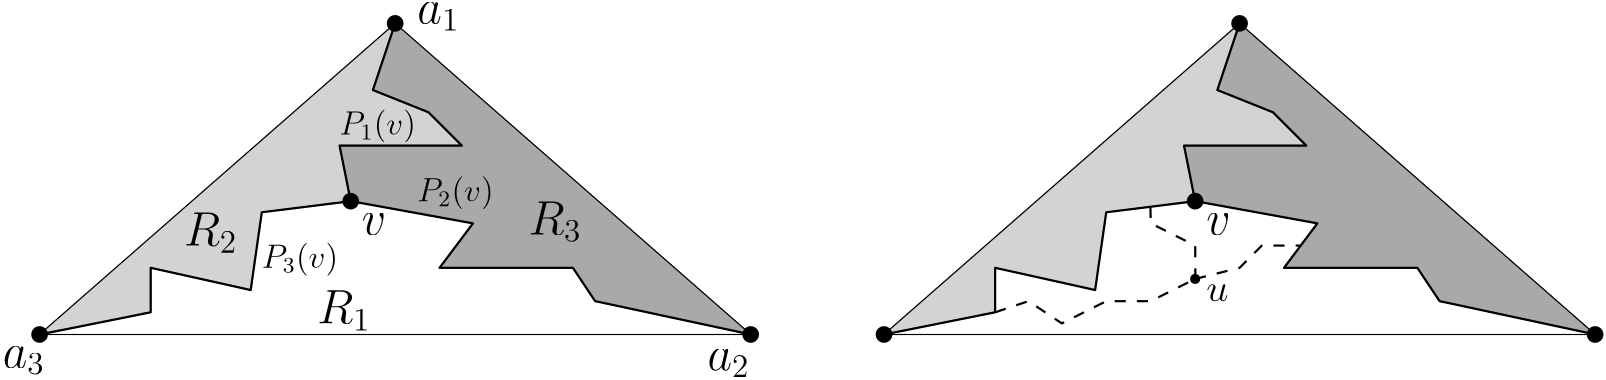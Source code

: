 <?xml version="1.0"?>
<!DOCTYPE ipe SYSTEM "ipe.dtd">
<ipe version="70206" creator="Ipe 7.2.7">
<info created="D:20190420164037" modified="D:20190420171141"/>
<ipestyle name="basic">
<symbol name="arrow/arc(spx)">
<path stroke="sym-stroke" fill="sym-stroke" pen="sym-pen">
0 0 m
-1 0.333 l
-1 -0.333 l
h
</path>
</symbol>
<symbol name="arrow/farc(spx)">
<path stroke="sym-stroke" fill="white" pen="sym-pen">
0 0 m
-1 0.333 l
-1 -0.333 l
h
</path>
</symbol>
<symbol name="arrow/ptarc(spx)">
<path stroke="sym-stroke" fill="sym-stroke" pen="sym-pen">
0 0 m
-1 0.333 l
-0.8 0 l
-1 -0.333 l
h
</path>
</symbol>
<symbol name="arrow/fptarc(spx)">
<path stroke="sym-stroke" fill="white" pen="sym-pen">
0 0 m
-1 0.333 l
-0.8 0 l
-1 -0.333 l
h
</path>
</symbol>
<symbol name="mark/circle(sx)" transformations="translations">
<path fill="sym-stroke">
0.6 0 0 0.6 0 0 e
0.4 0 0 0.4 0 0 e
</path>
</symbol>
<symbol name="mark/disk(sx)" transformations="translations">
<path fill="sym-stroke">
0.6 0 0 0.6 0 0 e
</path>
</symbol>
<symbol name="mark/fdisk(sfx)" transformations="translations">
<group>
<path fill="sym-fill">
0.5 0 0 0.5 0 0 e
</path>
<path fill="sym-stroke" fillrule="eofill">
0.6 0 0 0.6 0 0 e
0.4 0 0 0.4 0 0 e
</path>
</group>
</symbol>
<symbol name="mark/box(sx)" transformations="translations">
<path fill="sym-stroke" fillrule="eofill">
-0.6 -0.6 m
0.6 -0.6 l
0.6 0.6 l
-0.6 0.6 l
h
-0.4 -0.4 m
0.4 -0.4 l
0.4 0.4 l
-0.4 0.4 l
h
</path>
</symbol>
<symbol name="mark/square(sx)" transformations="translations">
<path fill="sym-stroke">
-0.6 -0.6 m
0.6 -0.6 l
0.6 0.6 l
-0.6 0.6 l
h
</path>
</symbol>
<symbol name="mark/fsquare(sfx)" transformations="translations">
<group>
<path fill="sym-fill">
-0.5 -0.5 m
0.5 -0.5 l
0.5 0.5 l
-0.5 0.5 l
h
</path>
<path fill="sym-stroke" fillrule="eofill">
-0.6 -0.6 m
0.6 -0.6 l
0.6 0.6 l
-0.6 0.6 l
h
-0.4 -0.4 m
0.4 -0.4 l
0.4 0.4 l
-0.4 0.4 l
h
</path>
</group>
</symbol>
<symbol name="mark/cross(sx)" transformations="translations">
<group>
<path fill="sym-stroke">
-0.43 -0.57 m
0.57 0.43 l
0.43 0.57 l
-0.57 -0.43 l
h
</path>
<path fill="sym-stroke">
-0.43 0.57 m
0.57 -0.43 l
0.43 -0.57 l
-0.57 0.43 l
h
</path>
</group>
</symbol>
<symbol name="arrow/fnormal(spx)">
<path stroke="sym-stroke" fill="white" pen="sym-pen">
0 0 m
-1 0.333 l
-1 -0.333 l
h
</path>
</symbol>
<symbol name="arrow/pointed(spx)">
<path stroke="sym-stroke" fill="sym-stroke" pen="sym-pen">
0 0 m
-1 0.333 l
-0.8 0 l
-1 -0.333 l
h
</path>
</symbol>
<symbol name="arrow/fpointed(spx)">
<path stroke="sym-stroke" fill="white" pen="sym-pen">
0 0 m
-1 0.333 l
-0.8 0 l
-1 -0.333 l
h
</path>
</symbol>
<symbol name="arrow/linear(spx)">
<path stroke="sym-stroke" pen="sym-pen">
-1 0.333 m
0 0 l
-1 -0.333 l
</path>
</symbol>
<symbol name="arrow/fdouble(spx)">
<path stroke="sym-stroke" fill="white" pen="sym-pen">
0 0 m
-1 0.333 l
-1 -0.333 l
h
-1 0 m
-2 0.333 l
-2 -0.333 l
h
</path>
</symbol>
<symbol name="arrow/double(spx)">
<path stroke="sym-stroke" fill="sym-stroke" pen="sym-pen">
0 0 m
-1 0.333 l
-1 -0.333 l
h
-1 0 m
-2 0.333 l
-2 -0.333 l
h
</path>
</symbol>
<pen name="heavier" value="0.8"/>
<pen name="fat" value="1.2"/>
<pen name="ultrafat" value="2"/>
<symbolsize name="large" value="5"/>
<symbolsize name="small" value="2"/>
<symbolsize name="tiny" value="1.1"/>
<arrowsize name="large" value="10"/>
<arrowsize name="small" value="5"/>
<arrowsize name="tiny" value="3"/>
<color name="red" value="1 0 0"/>
<color name="green" value="0 1 0"/>
<color name="blue" value="0 0 1"/>
<color name="yellow" value="1 1 0"/>
<color name="orange" value="1 0.647 0"/>
<color name="gold" value="1 0.843 0"/>
<color name="purple" value="0.627 0.125 0.941"/>
<color name="gray" value="0.745"/>
<color name="brown" value="0.647 0.165 0.165"/>
<color name="navy" value="0 0 0.502"/>
<color name="pink" value="1 0.753 0.796"/>
<color name="seagreen" value="0.18 0.545 0.341"/>
<color name="turquoise" value="0.251 0.878 0.816"/>
<color name="violet" value="0.933 0.51 0.933"/>
<color name="darkblue" value="0 0 0.545"/>
<color name="darkcyan" value="0 0.545 0.545"/>
<color name="darkgray" value="0.663"/>
<color name="darkgreen" value="0 0.392 0"/>
<color name="darkmagenta" value="0.545 0 0.545"/>
<color name="darkorange" value="1 0.549 0"/>
<color name="darkred" value="0.545 0 0"/>
<color name="lightblue" value="0.678 0.847 0.902"/>
<color name="lightcyan" value="0.878 1 1"/>
<color name="lightgray" value="0.827"/>
<color name="lightgreen" value="0.565 0.933 0.565"/>
<color name="lightyellow" value="1 1 0.878"/>
<dashstyle name="dashed" value="[4] 0"/>
<dashstyle name="dotted" value="[1 3] 0"/>
<dashstyle name="dash dotted" value="[4 2 1 2] 0"/>
<dashstyle name="dash dot dotted" value="[4 2 1 2 1 2] 0"/>
<textsize name="large" value="\large"/>
<textsize name="Large" value="\Large"/>
<textsize name="LARGE" value="\LARGE"/>
<textsize name="huge" value="\huge"/>
<textsize name="Huge" value="\Huge"/>
<textsize name="small" value="\small"/>
<textsize name="footnote" value="\footnotesize"/>
<textsize name="tiny" value="\tiny"/>
<textstyle name="center" begin="\begin{center}" end="\end{center}"/>
<textstyle name="itemize" begin="\begin{itemize}" end="\end{itemize}"/>
<textstyle name="item" begin="\begin{itemize}\item{}" end="\end{itemize}"/>
<gridsize name="4 pts" value="4"/>
<gridsize name="8 pts (~3 mm)" value="8"/>
<gridsize name="16 pts (~6 mm)" value="16"/>
<gridsize name="32 pts (~12 mm)" value="32"/>
<gridsize name="10 pts (~3.5 mm)" value="10"/>
<gridsize name="20 pts (~7 mm)" value="20"/>
<gridsize name="14 pts (~5 mm)" value="14"/>
<gridsize name="28 pts (~10 mm)" value="28"/>
<gridsize name="56 pts (~20 mm)" value="56"/>
<anglesize name="90 deg" value="90"/>
<anglesize name="60 deg" value="60"/>
<anglesize name="45 deg" value="45"/>
<anglesize name="30 deg" value="30"/>
<anglesize name="22.5 deg" value="22.5"/>
<opacity name="10%" value="0.1"/>
<opacity name="30%" value="0.3"/>
<opacity name="50%" value="0.5"/>
<opacity name="75%" value="0.75"/>
<tiling name="falling" angle="-60" step="4" width="1"/>
<tiling name="rising" angle="30" step="4" width="1"/>
</ipestyle>
<page>
<layer name="alpha"/>
<view layers="alpha" active="alpha"/>
<path layer="alpha" matrix="1 0 0 1 -32 0" stroke="black">
192 816 m
64 704 l
320 704 l
192 816 l
192 816 l
192 816 l
320 704 l
</path>
<use matrix="1 0 0 1 -32 0" name="mark/disk(sx)" pos="192 816" size="normal" stroke="black"/>
<use matrix="1 0 0 1 -32 0" name="mark/disk(sx)" pos="64 704" size="normal" stroke="black"/>
<use matrix="1 0 0 1 -32 0" name="mark/disk(sx)" pos="320 704" size="normal" stroke="black"/>
<use matrix="1 0 0 1 -32 0" name="mark/disk(sx)" pos="176 752" size="normal" stroke="black"/>
<path matrix="1 0 0 1 -32 0" stroke="black" fill="lightgray">
192 816 m
64 704 l
104 712 l
104 728 l
140 720 l
144 748 l
176 752 l
172 772 l
216 772 l
204 784 l
184 792 l
192 816 l
</path>
<path matrix="1 0 0 1 -32 0" stroke="black" fill="darkgray">
192 816 m
184 792 l
204 784 l
216 772 l
172 772 l
176 752 l
220 744 l
208 728 l
256 728 l
264 716 l
320 704 l
192 816 l
</path>
<use matrix="1 0 0 1 -32 0" name="mark/disk(sx)" pos="64 704" size="large" stroke="black"/>
<use matrix="1 0 0 1 -32 0" name="mark/disk(sx)" pos="320 704" size="large" stroke="black"/>
<use matrix="1 0 0 1 -32 0" name="mark/disk(sx)" pos="176 752" size="large" stroke="black"/>
<use matrix="1 0 0 1 -32 0" name="mark/disk(sx)" pos="192 816" size="large" stroke="black"/>
<text matrix="1 0 0 1 -36 0" transformations="translations" pos="184 740" stroke="black" type="label" width="8.767" height="7.412" depth="0" valign="baseline" size="LARGE" style="math">v</text>
<text matrix="1 0 0 1 -32 0" transformations="translations" pos="200 816" stroke="black" type="label" width="15.2" height="7.415" depth="2.58" valign="baseline" size="LARGE" style="math">a_1</text>
<text matrix="1 0 0 1 -27.5644 3.27734" transformations="translations" pos="300 688" stroke="black" type="label" width="15.2" height="7.415" depth="2.58" valign="baseline" size="LARGE" style="math">a_2</text>
<text matrix="1 0 0 1 -41.248 4.13952" transformations="translations" pos="60 688" stroke="black" type="label" width="15.2" height="7.415" depth="2.58" valign="baseline" size="LARGE" style="math">a_3</text>
<text matrix="1 0 0 1 -36 -8" transformations="translations" pos="168 716" stroke="black" type="label" width="19.182" height="11.766" depth="2.58" valign="baseline" size="LARGE" style="math">R_1</text>
<text matrix="1 0 0 1 -20 -12" transformations="translations" pos="228 752" stroke="black" type="label" width="19.182" height="11.766" depth="2.58" valign="baseline" size="LARGE" style="math">R_3</text>
<text matrix="1 0 0 1 -56 -20" transformations="translations" pos="140 756" stroke="black" type="label" width="19.182" height="11.766" depth="2.58" valign="baseline" size="LARGE" style="math">R_2</text>
<path matrix="1 0 0 1 -32 0" stroke="black" pen="heavier">
192 816 m
184 792 l
204 784 l
216 772 l
172 772 l
176 752 l
220 744 l
208 728 l
256 728 l
264 716 l
320 704 l
</path>
<path matrix="1 0 0 1 -32 0" stroke="black" pen="heavier">
64 704 m
104 712 l
104 728 l
140 720 l
144 748 l
176 752 l
</path>
<text matrix="1 0 0 1 -32 0" transformations="translations" pos="200 752" stroke="black" type="label" width="27.47" height="8.965" depth="2.99" valign="baseline" size="large" style="math">P_2(v)</text>
<text matrix="1 0 0 1 -40 0" transformations="translations" pos="180 776" stroke="black" type="label" width="27.47" height="8.965" depth="2.99" valign="baseline" size="large" style="math">P_1(v)</text>
<text matrix="1 0 0 1 -32 4" transformations="translations" pos="144 724" stroke="black" type="label" width="27.47" height="8.965" depth="2.99" valign="baseline" size="large" style="math">P_3(v)</text>
<path matrix="1 0 0 1 272 0" stroke="black">
192 816 m
64 704 l
320 704 l
192 816 l
192 816 l
192 816 l
320 704 l
</path>
<use matrix="1 0 0 1 272 0" name="mark/disk(sx)" pos="192 816" size="normal" stroke="black"/>
<use matrix="1 0 0 1 272 0" name="mark/disk(sx)" pos="64 704" size="normal" stroke="black"/>
<use matrix="1 0 0 1 272 0" name="mark/disk(sx)" pos="320 704" size="normal" stroke="black"/>
<use matrix="1 0 0 1 272 0" name="mark/disk(sx)" pos="176 752" size="normal" stroke="black"/>
<path matrix="1 0 0 1 272 0" stroke="black" fill="lightgray">
192 816 m
64 704 l
104 712 l
104 728 l
140 720 l
144 748 l
176 752 l
172 772 l
216 772 l
204 784 l
184 792 l
192 816 l
</path>
<path matrix="1 0 0 1 272 0" stroke="black" fill="darkgray">
192 816 m
184 792 l
204 784 l
216 772 l
172 772 l
176 752 l
220 744 l
208 728 l
256 728 l
264 716 l
320 704 l
192 816 l
</path>
<use matrix="1 0 0 1 272 0" name="mark/disk(sx)" pos="64 704" size="large" stroke="black"/>
<use matrix="1 0 0 1 272 0" name="mark/disk(sx)" pos="320 704" size="large" stroke="black"/>
<use matrix="1 0 0 1 272 0" name="mark/disk(sx)" pos="176 752" size="large" stroke="black"/>
<use matrix="1 0 0 1 272 0" name="mark/disk(sx)" pos="192 816" size="large" stroke="black"/>
<text matrix="1 0 0 1 268 0" transformations="translations" pos="184 740" stroke="black" type="label" width="8.767" height="7.412" depth="0" valign="baseline" size="LARGE" style="math">v</text>
<path matrix="1 0 0 1 272 0" stroke="black" pen="heavier">
192 816 m
184 792 l
204 784 l
216 772 l
172 772 l
176 752 l
220 744 l
208 728 l
256 728 l
264 716 l
320 704 l
</path>
<path matrix="1 0 0 1 272 0" stroke="black" pen="heavier">
64 704 m
104 712 l
104 728 l
140 720 l
144 748 l
176 752 l
</path>
<use name="mark/disk(sx)" pos="448 724" size="normal" stroke="black"/>
<text transformations="translations" pos="452 716" stroke="black" type="label" width="7.995" height="6.177" depth="0" valign="baseline" size="Large" style="math">u</text>
<path stroke="black" dash="dashed" pen="heavier">
448.08 723.808 m
448.024 736.004 l
432.028 744.012 l
431.895 750.005 l
</path>
<path stroke="black" dash="dashed" pen="heavier">
376 712 m
388 716 l
400 708 l
416 716 l
432 716 l
448 724 l
448 724 l
</path>
<path stroke="black" dash="dashed" pen="heavier">
448 724 m
464 728 l
472 736 l
485.919 736.011 l
485.877 736.008 l
</path>
</page>
</ipe>
